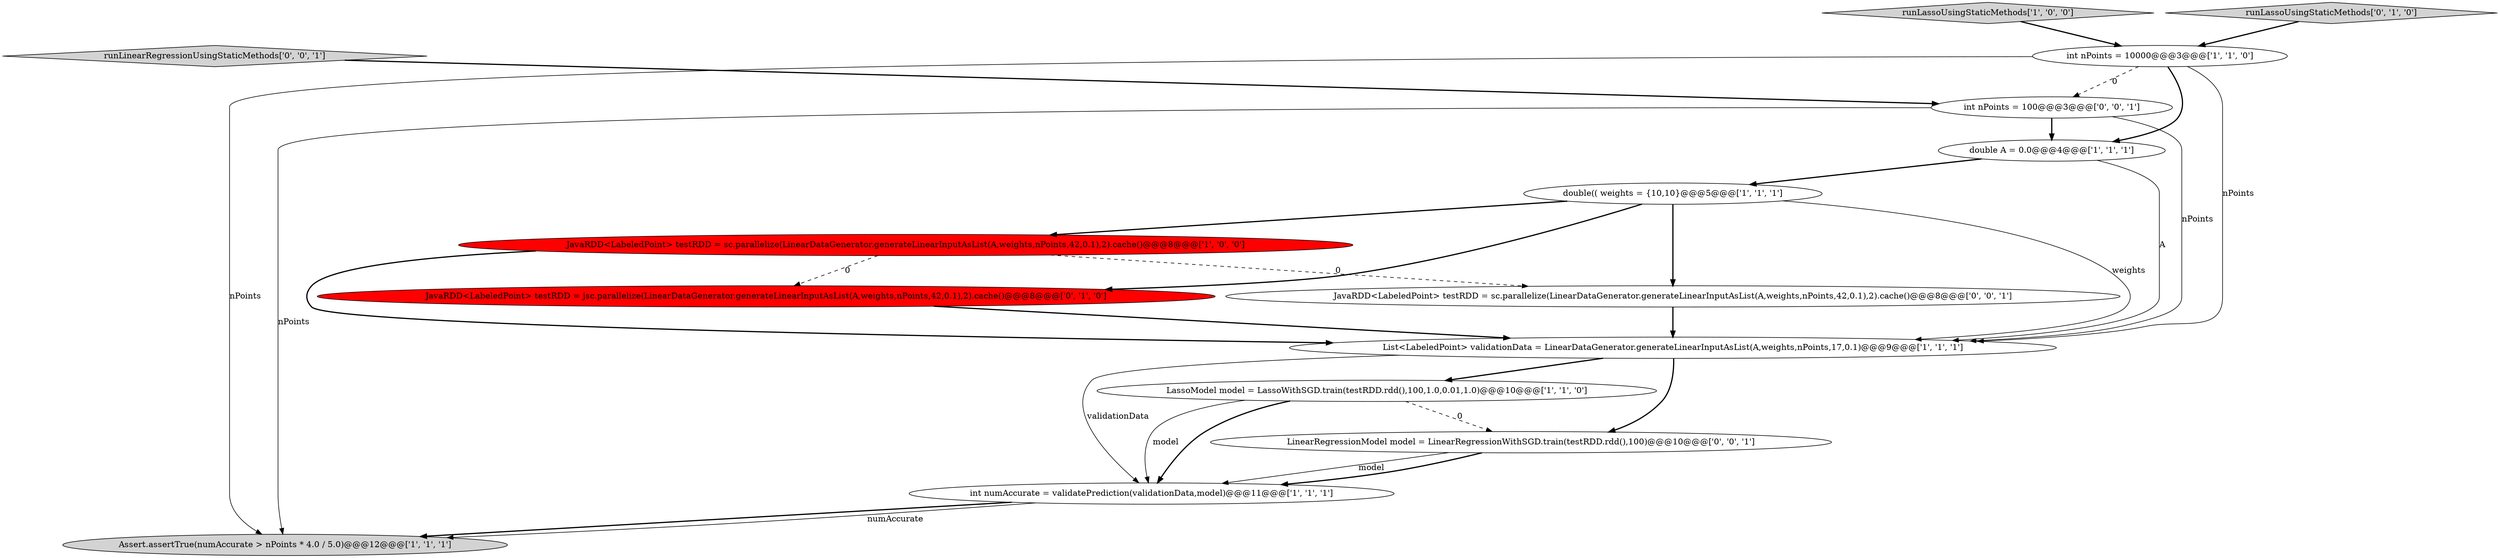 digraph {
13 [style = filled, label = "JavaRDD<LabeledPoint> testRDD = sc.parallelize(LinearDataGenerator.generateLinearInputAsList(A,weights,nPoints,42,0.1),2).cache()@@@8@@@['0', '0', '1']", fillcolor = white, shape = ellipse image = "AAA0AAABBB3BBB"];
2 [style = filled, label = "Assert.assertTrue(numAccurate > nPoints * 4.0 / 5.0)@@@12@@@['1', '1', '1']", fillcolor = lightgray, shape = ellipse image = "AAA0AAABBB1BBB"];
3 [style = filled, label = "runLassoUsingStaticMethods['1', '0', '0']", fillcolor = lightgray, shape = diamond image = "AAA0AAABBB1BBB"];
1 [style = filled, label = "JavaRDD<LabeledPoint> testRDD = sc.parallelize(LinearDataGenerator.generateLinearInputAsList(A,weights,nPoints,42,0.1),2).cache()@@@8@@@['1', '0', '0']", fillcolor = red, shape = ellipse image = "AAA1AAABBB1BBB"];
0 [style = filled, label = "int numAccurate = validatePrediction(validationData,model)@@@11@@@['1', '1', '1']", fillcolor = white, shape = ellipse image = "AAA0AAABBB1BBB"];
7 [style = filled, label = "LassoModel model = LassoWithSGD.train(testRDD.rdd(),100,1.0,0.01,1.0)@@@10@@@['1', '1', '0']", fillcolor = white, shape = ellipse image = "AAA0AAABBB1BBB"];
11 [style = filled, label = "runLinearRegressionUsingStaticMethods['0', '0', '1']", fillcolor = lightgray, shape = diamond image = "AAA0AAABBB3BBB"];
4 [style = filled, label = "int nPoints = 10000@@@3@@@['1', '1', '0']", fillcolor = white, shape = ellipse image = "AAA0AAABBB1BBB"];
10 [style = filled, label = "runLassoUsingStaticMethods['0', '1', '0']", fillcolor = lightgray, shape = diamond image = "AAA0AAABBB2BBB"];
12 [style = filled, label = "int nPoints = 100@@@3@@@['0', '0', '1']", fillcolor = white, shape = ellipse image = "AAA0AAABBB3BBB"];
8 [style = filled, label = "double(( weights = {10,10}@@@5@@@['1', '1', '1']", fillcolor = white, shape = ellipse image = "AAA0AAABBB1BBB"];
5 [style = filled, label = "double A = 0.0@@@4@@@['1', '1', '1']", fillcolor = white, shape = ellipse image = "AAA0AAABBB1BBB"];
9 [style = filled, label = "JavaRDD<LabeledPoint> testRDD = jsc.parallelize(LinearDataGenerator.generateLinearInputAsList(A,weights,nPoints,42,0.1),2).cache()@@@8@@@['0', '1', '0']", fillcolor = red, shape = ellipse image = "AAA1AAABBB2BBB"];
14 [style = filled, label = "LinearRegressionModel model = LinearRegressionWithSGD.train(testRDD.rdd(),100)@@@10@@@['0', '0', '1']", fillcolor = white, shape = ellipse image = "AAA0AAABBB3BBB"];
6 [style = filled, label = "List<LabeledPoint> validationData = LinearDataGenerator.generateLinearInputAsList(A,weights,nPoints,17,0.1)@@@9@@@['1', '1', '1']", fillcolor = white, shape = ellipse image = "AAA0AAABBB1BBB"];
14->0 [style = solid, label="model"];
12->6 [style = solid, label="nPoints"];
5->8 [style = bold, label=""];
8->6 [style = solid, label="weights"];
12->5 [style = bold, label=""];
7->14 [style = dashed, label="0"];
0->2 [style = bold, label=""];
1->9 [style = dashed, label="0"];
7->0 [style = bold, label=""];
11->12 [style = bold, label=""];
7->0 [style = solid, label="model"];
3->4 [style = bold, label=""];
0->2 [style = solid, label="numAccurate"];
9->6 [style = bold, label=""];
4->12 [style = dashed, label="0"];
1->13 [style = dashed, label="0"];
6->14 [style = bold, label=""];
8->1 [style = bold, label=""];
4->2 [style = solid, label="nPoints"];
4->6 [style = solid, label="nPoints"];
1->6 [style = bold, label=""];
14->0 [style = bold, label=""];
5->6 [style = solid, label="A"];
8->9 [style = bold, label=""];
6->0 [style = solid, label="validationData"];
10->4 [style = bold, label=""];
12->2 [style = solid, label="nPoints"];
13->6 [style = bold, label=""];
6->7 [style = bold, label=""];
4->5 [style = bold, label=""];
8->13 [style = bold, label=""];
}

